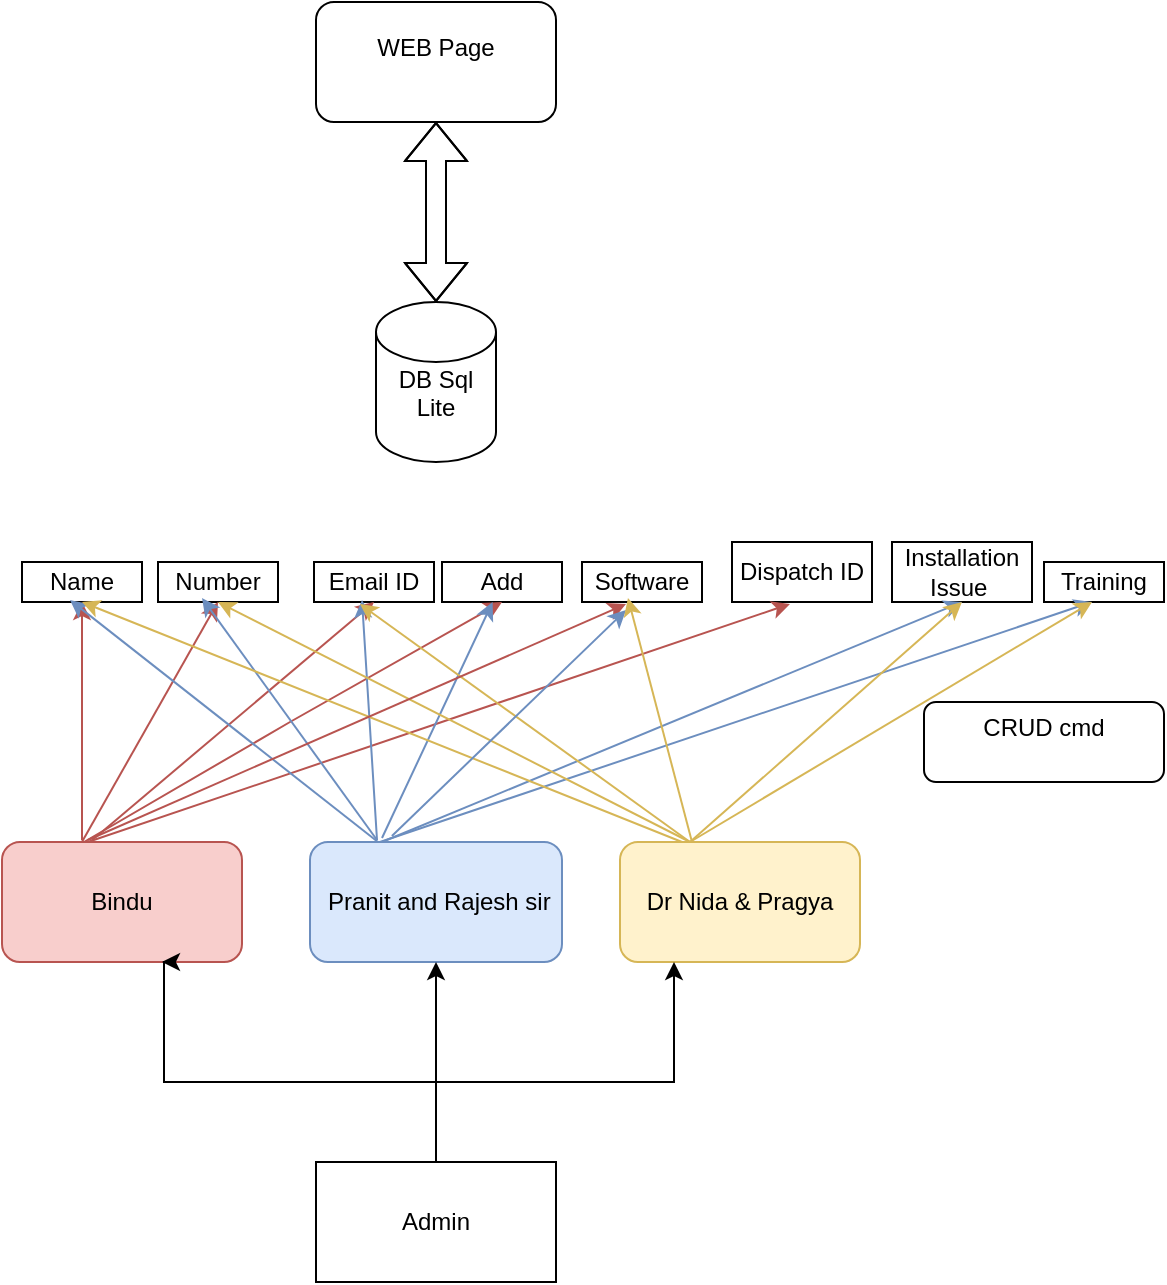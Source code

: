 <mxfile version="28.1.0">
  <diagram name="Page-1" id="rPhyDnu-ggu67KVGUOOM">
    <mxGraphModel dx="872" dy="473" grid="1" gridSize="10" guides="1" tooltips="1" connect="1" arrows="1" fold="1" page="1" pageScale="1" pageWidth="850" pageHeight="1100" math="0" shadow="0">
      <root>
        <mxCell id="0" />
        <mxCell id="1" parent="0" />
        <mxCell id="ZfqLB-EADALMnK4RcvD8-1" value="DB Sql Lite&lt;div&gt;&lt;br&gt;&lt;/div&gt;" style="shape=cylinder3;whiteSpace=wrap;html=1;boundedLbl=1;backgroundOutline=1;size=15;" parent="1" vertex="1">
          <mxGeometry x="322" y="180" width="60" height="80" as="geometry" />
        </mxCell>
        <mxCell id="ZfqLB-EADALMnK4RcvD8-2" value="WEB Page&lt;div&gt;&lt;br&gt;&lt;/div&gt;" style="rounded=1;whiteSpace=wrap;html=1;" parent="1" vertex="1">
          <mxGeometry x="292" y="30" width="120" height="60" as="geometry" />
        </mxCell>
        <mxCell id="ZfqLB-EADALMnK4RcvD8-3" value="" style="shape=flexArrow;endArrow=classic;startArrow=classic;html=1;rounded=0;entryX=0.5;entryY=1;entryDx=0;entryDy=0;exitX=0.5;exitY=0;exitDx=0;exitDy=0;exitPerimeter=0;" parent="1" source="ZfqLB-EADALMnK4RcvD8-1" target="ZfqLB-EADALMnK4RcvD8-2" edge="1">
          <mxGeometry width="100" height="100" relative="1" as="geometry">
            <mxPoint x="421" y="180" as="sourcePoint" />
            <mxPoint x="425.96" y="87" as="targetPoint" />
            <Array as="points">
              <mxPoint x="352" y="140" />
            </Array>
          </mxGeometry>
        </mxCell>
        <mxCell id="ZfqLB-EADALMnK4RcvD8-4" value="&amp;nbsp;Pranit and Rajesh sir" style="rounded=1;whiteSpace=wrap;html=1;fillColor=#dae8fc;strokeColor=#6c8ebf;" parent="1" vertex="1">
          <mxGeometry x="289" y="450" width="126" height="60" as="geometry" />
        </mxCell>
        <mxCell id="ZfqLB-EADALMnK4RcvD8-5" value="Name" style="rounded=0;whiteSpace=wrap;html=1;" parent="1" vertex="1">
          <mxGeometry x="145" y="310" width="60" height="20" as="geometry" />
        </mxCell>
        <mxCell id="ZfqLB-EADALMnK4RcvD8-6" value="Number" style="rounded=0;whiteSpace=wrap;html=1;" parent="1" vertex="1">
          <mxGeometry x="213" y="310" width="60" height="20" as="geometry" />
        </mxCell>
        <mxCell id="ZfqLB-EADALMnK4RcvD8-7" value="Email ID" style="rounded=0;whiteSpace=wrap;html=1;" parent="1" vertex="1">
          <mxGeometry x="291" y="310" width="60" height="20" as="geometry" />
        </mxCell>
        <mxCell id="ZfqLB-EADALMnK4RcvD8-8" value="Installation Issue&amp;nbsp;" style="rounded=0;whiteSpace=wrap;html=1;" parent="1" vertex="1">
          <mxGeometry x="580" y="300" width="70" height="30" as="geometry" />
        </mxCell>
        <mxCell id="ZfqLB-EADALMnK4RcvD8-9" value="Training" style="rounded=0;whiteSpace=wrap;html=1;" parent="1" vertex="1">
          <mxGeometry x="656" y="310" width="60" height="20" as="geometry" />
        </mxCell>
        <mxCell id="ZfqLB-EADALMnK4RcvD8-10" value="Dispatch ID" style="rounded=0;whiteSpace=wrap;html=1;" parent="1" vertex="1">
          <mxGeometry x="500" y="300" width="70" height="30" as="geometry" />
        </mxCell>
        <mxCell id="ZfqLB-EADALMnK4RcvD8-11" value="Add" style="rounded=0;whiteSpace=wrap;html=1;" parent="1" vertex="1">
          <mxGeometry x="355" y="310" width="60" height="20" as="geometry" />
        </mxCell>
        <mxCell id="ZfqLB-EADALMnK4RcvD8-12" value="Dr Nida &amp;amp; Pragya" style="rounded=1;whiteSpace=wrap;html=1;fillColor=#fff2cc;strokeColor=#d6b656;" parent="1" vertex="1">
          <mxGeometry x="444" y="450" width="120" height="60" as="geometry" />
        </mxCell>
        <mxCell id="ZfqLB-EADALMnK4RcvD8-13" value="Bindu" style="rounded=1;whiteSpace=wrap;html=1;fillColor=#f8cecc;strokeColor=#b85450;" parent="1" vertex="1">
          <mxGeometry x="135" y="450" width="120" height="60" as="geometry" />
        </mxCell>
        <mxCell id="ZfqLB-EADALMnK4RcvD8-14" value="" style="endArrow=classic;html=1;rounded=0;fillColor=#f8cecc;strokeColor=#b85450;startSize=14;entryX=0.5;entryY=1;entryDx=0;entryDy=0;" parent="1" target="ZfqLB-EADALMnK4RcvD8-5" edge="1">
          <mxGeometry width="50" height="50" relative="1" as="geometry">
            <mxPoint x="175" y="449" as="sourcePoint" />
            <mxPoint x="176" y="330" as="targetPoint" />
            <Array as="points" />
          </mxGeometry>
        </mxCell>
        <mxCell id="ZfqLB-EADALMnK4RcvD8-15" value="" style="endArrow=classic;html=1;rounded=0;fillColor=#f8cecc;strokeColor=#b85450;startSize=14;entryX=0.5;entryY=1;entryDx=0;entryDy=0;" parent="1" target="ZfqLB-EADALMnK4RcvD8-7" edge="1">
          <mxGeometry width="50" height="50" relative="1" as="geometry">
            <mxPoint x="179" y="450" as="sourcePoint" />
            <mxPoint x="180" y="331" as="targetPoint" />
            <Array as="points" />
          </mxGeometry>
        </mxCell>
        <mxCell id="ZfqLB-EADALMnK4RcvD8-16" value="" style="endArrow=classic;html=1;rounded=0;fillColor=#f8cecc;strokeColor=#b85450;startSize=14;entryX=0.5;entryY=1;entryDx=0;entryDy=0;exitX=0.558;exitY=0;exitDx=0;exitDy=0;exitPerimeter=0;" parent="1" target="ZfqLB-EADALMnK4RcvD8-6" edge="1">
          <mxGeometry width="50" height="50" relative="1" as="geometry">
            <mxPoint x="174.96" y="450" as="sourcePoint" />
            <mxPoint x="190" y="331" as="targetPoint" />
            <Array as="points" />
          </mxGeometry>
        </mxCell>
        <mxCell id="ZfqLB-EADALMnK4RcvD8-17" value="" style="endArrow=classic;html=1;rounded=0;fillColor=#f8cecc;strokeColor=#b85450;startSize=14;entryX=0.5;entryY=1;entryDx=0;entryDy=0;" parent="1" target="ZfqLB-EADALMnK4RcvD8-11" edge="1">
          <mxGeometry width="50" height="50" relative="1" as="geometry">
            <mxPoint x="176" y="450" as="sourcePoint" />
            <mxPoint x="320" y="330" as="targetPoint" />
            <Array as="points">
              <mxPoint x="279" y="390" />
            </Array>
          </mxGeometry>
        </mxCell>
        <mxCell id="ZfqLB-EADALMnK4RcvD8-18" value="" style="endArrow=classic;html=1;rounded=0;fillColor=#f8cecc;strokeColor=#b85450;startSize=14;entryX=0.414;entryY=1.033;entryDx=0;entryDy=0;exitX=0.583;exitY=0;exitDx=0;exitDy=0;exitPerimeter=0;entryPerimeter=0;" parent="1" target="ZfqLB-EADALMnK4RcvD8-10" edge="1">
          <mxGeometry width="50" height="50" relative="1" as="geometry">
            <mxPoint x="177.96" y="450" as="sourcePoint" />
            <mxPoint x="465" y="330" as="targetPoint" />
            <Array as="points" />
          </mxGeometry>
        </mxCell>
        <mxCell id="ZfqLB-EADALMnK4RcvD8-19" value="" style="endArrow=classic;html=1;rounded=0;fillColor=#dae8fc;strokeColor=#6c8ebf;startSize=14;entryX=0.4;entryY=0.95;entryDx=0;entryDy=0;entryPerimeter=0;" parent="1" target="ZfqLB-EADALMnK4RcvD8-7" edge="1">
          <mxGeometry width="50" height="50" relative="1" as="geometry">
            <mxPoint x="322.5" y="449" as="sourcePoint" />
            <mxPoint x="323.5" y="330" as="targetPoint" />
            <Array as="points" />
          </mxGeometry>
        </mxCell>
        <mxCell id="ZfqLB-EADALMnK4RcvD8-20" value="" style="endArrow=classic;html=1;rounded=0;fillColor=#dae8fc;strokeColor=#6c8ebf;startSize=14;entryX=0.4;entryY=0.95;entryDx=0;entryDy=0;entryPerimeter=0;" parent="1" target="ZfqLB-EADALMnK4RcvD8-5" edge="1">
          <mxGeometry width="50" height="50" relative="1" as="geometry">
            <mxPoint x="323" y="450" as="sourcePoint" />
            <mxPoint x="179" y="330" as="targetPoint" />
            <Array as="points" />
          </mxGeometry>
        </mxCell>
        <mxCell id="ZfqLB-EADALMnK4RcvD8-21" value="" style="endArrow=classic;html=1;rounded=0;fillColor=#dae8fc;strokeColor=#6c8ebf;startSize=14;entryX=0.367;entryY=0.9;entryDx=0;entryDy=0;entryPerimeter=0;" parent="1" target="ZfqLB-EADALMnK4RcvD8-6" edge="1">
          <mxGeometry width="50" height="50" relative="1" as="geometry">
            <mxPoint x="322.5" y="449" as="sourcePoint" />
            <mxPoint x="249" y="330" as="targetPoint" />
            <Array as="points" />
          </mxGeometry>
        </mxCell>
        <mxCell id="ZfqLB-EADALMnK4RcvD8-22" value="" style="endArrow=classic;html=1;rounded=0;fillColor=#dae8fc;strokeColor=#6c8ebf;startSize=14;" parent="1" target="ZfqLB-EADALMnK4RcvD8-11" edge="1">
          <mxGeometry width="50" height="50" relative="1" as="geometry">
            <mxPoint x="325" y="448" as="sourcePoint" />
            <mxPoint x="326" y="329" as="targetPoint" />
            <Array as="points" />
          </mxGeometry>
        </mxCell>
        <mxCell id="ZfqLB-EADALMnK4RcvD8-23" value="" style="endArrow=classic;html=1;rounded=0;fillColor=#dae8fc;strokeColor=#6c8ebf;startSize=14;entryX=0.5;entryY=1;entryDx=0;entryDy=0;" parent="1" target="ZfqLB-EADALMnK4RcvD8-8" edge="1">
          <mxGeometry width="50" height="50" relative="1" as="geometry">
            <mxPoint x="325" y="450" as="sourcePoint" />
            <mxPoint x="383" y="332" as="targetPoint" />
            <Array as="points" />
          </mxGeometry>
        </mxCell>
        <mxCell id="ZfqLB-EADALMnK4RcvD8-24" value="" style="endArrow=classic;html=1;rounded=0;fillColor=#dae8fc;strokeColor=#6c8ebf;startSize=14;entryX=0.4;entryY=1;entryDx=0;entryDy=0;entryPerimeter=0;" parent="1" target="ZfqLB-EADALMnK4RcvD8-9" edge="1">
          <mxGeometry width="50" height="50" relative="1" as="geometry">
            <mxPoint x="324" y="450" as="sourcePoint" />
            <mxPoint x="611" y="330" as="targetPoint" />
            <Array as="points" />
          </mxGeometry>
        </mxCell>
        <mxCell id="ZfqLB-EADALMnK4RcvD8-25" value="" style="edgeStyle=orthogonalEdgeStyle;rounded=0;orthogonalLoop=1;jettySize=auto;html=1;" parent="1" source="ZfqLB-EADALMnK4RcvD8-26" target="ZfqLB-EADALMnK4RcvD8-4" edge="1">
          <mxGeometry relative="1" as="geometry" />
        </mxCell>
        <mxCell id="ZfqLB-EADALMnK4RcvD8-26" value="Admin" style="rounded=0;whiteSpace=wrap;html=1;" parent="1" vertex="1">
          <mxGeometry x="292" y="610" width="120" height="60" as="geometry" />
        </mxCell>
        <mxCell id="ZfqLB-EADALMnK4RcvD8-27" value="" style="endArrow=classic;html=1;rounded=0;fillColor=#fff2cc;strokeColor=#d6b656;entryX=0.4;entryY=1;entryDx=0;entryDy=0;entryPerimeter=0;" parent="1" target="ZfqLB-EADALMnK4RcvD8-9" edge="1">
          <mxGeometry width="50" height="50" relative="1" as="geometry">
            <mxPoint x="479" y="450" as="sourcePoint" />
            <mxPoint x="609" y="330" as="targetPoint" />
          </mxGeometry>
        </mxCell>
        <mxCell id="ZfqLB-EADALMnK4RcvD8-28" value="" style="endArrow=classic;html=1;rounded=0;fillColor=#fff2cc;strokeColor=#d6b656;entryX=0.5;entryY=1;entryDx=0;entryDy=0;" parent="1" target="ZfqLB-EADALMnK4RcvD8-8" edge="1">
          <mxGeometry width="50" height="50" relative="1" as="geometry">
            <mxPoint x="479" y="450" as="sourcePoint" />
            <mxPoint x="609" y="330" as="targetPoint" />
          </mxGeometry>
        </mxCell>
        <mxCell id="ZfqLB-EADALMnK4RcvD8-29" value="" style="endArrow=classic;html=1;rounded=0;fillColor=#fff2cc;strokeColor=#d6b656;entryX=0.383;entryY=1.05;entryDx=0;entryDy=0;entryPerimeter=0;" parent="1" target="ZfqLB-EADALMnK4RcvD8-7" edge="1">
          <mxGeometry width="50" height="50" relative="1" as="geometry">
            <mxPoint x="479" y="450" as="sourcePoint" />
            <mxPoint x="319" y="330" as="targetPoint" />
          </mxGeometry>
        </mxCell>
        <mxCell id="ZfqLB-EADALMnK4RcvD8-30" value="" style="endArrow=classic;html=1;rounded=0;fillColor=#fff2cc;strokeColor=#d6b656;entryX=0.5;entryY=1;entryDx=0;entryDy=0;" parent="1" target="ZfqLB-EADALMnK4RcvD8-6" edge="1">
          <mxGeometry width="50" height="50" relative="1" as="geometry">
            <mxPoint x="479" y="450" as="sourcePoint" />
            <mxPoint x="319" y="330" as="targetPoint" />
          </mxGeometry>
        </mxCell>
        <mxCell id="ZfqLB-EADALMnK4RcvD8-31" value="" style="endArrow=classic;html=1;rounded=0;fillColor=#fff2cc;strokeColor=#d6b656;entryX=0.5;entryY=1;entryDx=0;entryDy=0;" parent="1" target="ZfqLB-EADALMnK4RcvD8-5" edge="1">
          <mxGeometry width="50" height="50" relative="1" as="geometry">
            <mxPoint x="475" y="450" as="sourcePoint" />
            <mxPoint x="249" y="330" as="targetPoint" />
          </mxGeometry>
        </mxCell>
        <mxCell id="ZfqLB-EADALMnK4RcvD8-32" value="" style="edgeStyle=orthogonalEdgeStyle;rounded=0;orthogonalLoop=1;jettySize=auto;html=1;entryX=0.5;entryY=1;entryDx=0;entryDy=0;fontStyle=1" parent="1" edge="1">
          <mxGeometry relative="1" as="geometry">
            <mxPoint x="352" y="610" as="sourcePoint" />
            <mxPoint x="471" y="510" as="targetPoint" />
            <Array as="points">
              <mxPoint x="352" y="570" />
              <mxPoint x="471" y="570" />
            </Array>
          </mxGeometry>
        </mxCell>
        <mxCell id="ZfqLB-EADALMnK4RcvD8-33" value="" style="edgeStyle=orthogonalEdgeStyle;rounded=0;orthogonalLoop=1;jettySize=auto;html=1;entryX=0.5;entryY=1;entryDx=0;entryDy=0;" parent="1" edge="1">
          <mxGeometry relative="1" as="geometry">
            <mxPoint x="352" y="610" as="sourcePoint" />
            <mxPoint x="215" y="510" as="targetPoint" />
            <Array as="points">
              <mxPoint x="352" y="570" />
              <mxPoint x="216" y="570" />
            </Array>
          </mxGeometry>
        </mxCell>
        <mxCell id="ZfqLB-EADALMnK4RcvD8-34" value="CRUD cmd&lt;div&gt;&lt;br&gt;&lt;/div&gt;" style="rounded=1;whiteSpace=wrap;html=1;" parent="1" vertex="1">
          <mxGeometry x="596" y="380" width="120" height="40" as="geometry" />
        </mxCell>
        <mxCell id="EliHnB11Wj9s7ECYr-1N-1" value="Software" style="rounded=0;whiteSpace=wrap;html=1;" vertex="1" parent="1">
          <mxGeometry x="425" y="310" width="60" height="20" as="geometry" />
        </mxCell>
        <mxCell id="EliHnB11Wj9s7ECYr-1N-3" value="" style="endArrow=classic;html=1;rounded=0;fillColor=#f8cecc;strokeColor=#b85450;startSize=14;entryX=0.367;entryY=1.05;entryDx=0;entryDy=0;exitX=0.358;exitY=-0.017;exitDx=0;exitDy=0;exitPerimeter=0;entryPerimeter=0;" edge="1" parent="1" source="ZfqLB-EADALMnK4RcvD8-13" target="EliHnB11Wj9s7ECYr-1N-1">
          <mxGeometry width="50" height="50" relative="1" as="geometry">
            <mxPoint x="176.48" y="450" as="sourcePoint" />
            <mxPoint x="527.52" y="331" as="targetPoint" />
            <Array as="points" />
          </mxGeometry>
        </mxCell>
        <mxCell id="EliHnB11Wj9s7ECYr-1N-4" value="" style="endArrow=classic;html=1;rounded=0;fillColor=#dae8fc;strokeColor=#6c8ebf;startSize=14;entryX=0.367;entryY=1.2;entryDx=0;entryDy=0;entryPerimeter=0;exitX=0.325;exitY=-0.05;exitDx=0;exitDy=0;exitPerimeter=0;" edge="1" parent="1" source="ZfqLB-EADALMnK4RcvD8-4" target="EliHnB11Wj9s7ECYr-1N-1">
          <mxGeometry width="50" height="50" relative="1" as="geometry">
            <mxPoint x="327" y="450" as="sourcePoint" />
            <mxPoint x="382" y="332" as="targetPoint" />
            <Array as="points" />
          </mxGeometry>
        </mxCell>
        <mxCell id="EliHnB11Wj9s7ECYr-1N-5" value="" style="endArrow=classic;html=1;rounded=0;fillColor=#fff2cc;strokeColor=#d6b656;entryX=0.383;entryY=0.9;entryDx=0;entryDy=0;entryPerimeter=0;" edge="1" parent="1" target="EliHnB11Wj9s7ECYr-1N-1">
          <mxGeometry width="50" height="50" relative="1" as="geometry">
            <mxPoint x="480" y="450" as="sourcePoint" />
            <mxPoint x="616" y="330" as="targetPoint" />
          </mxGeometry>
        </mxCell>
      </root>
    </mxGraphModel>
  </diagram>
</mxfile>
